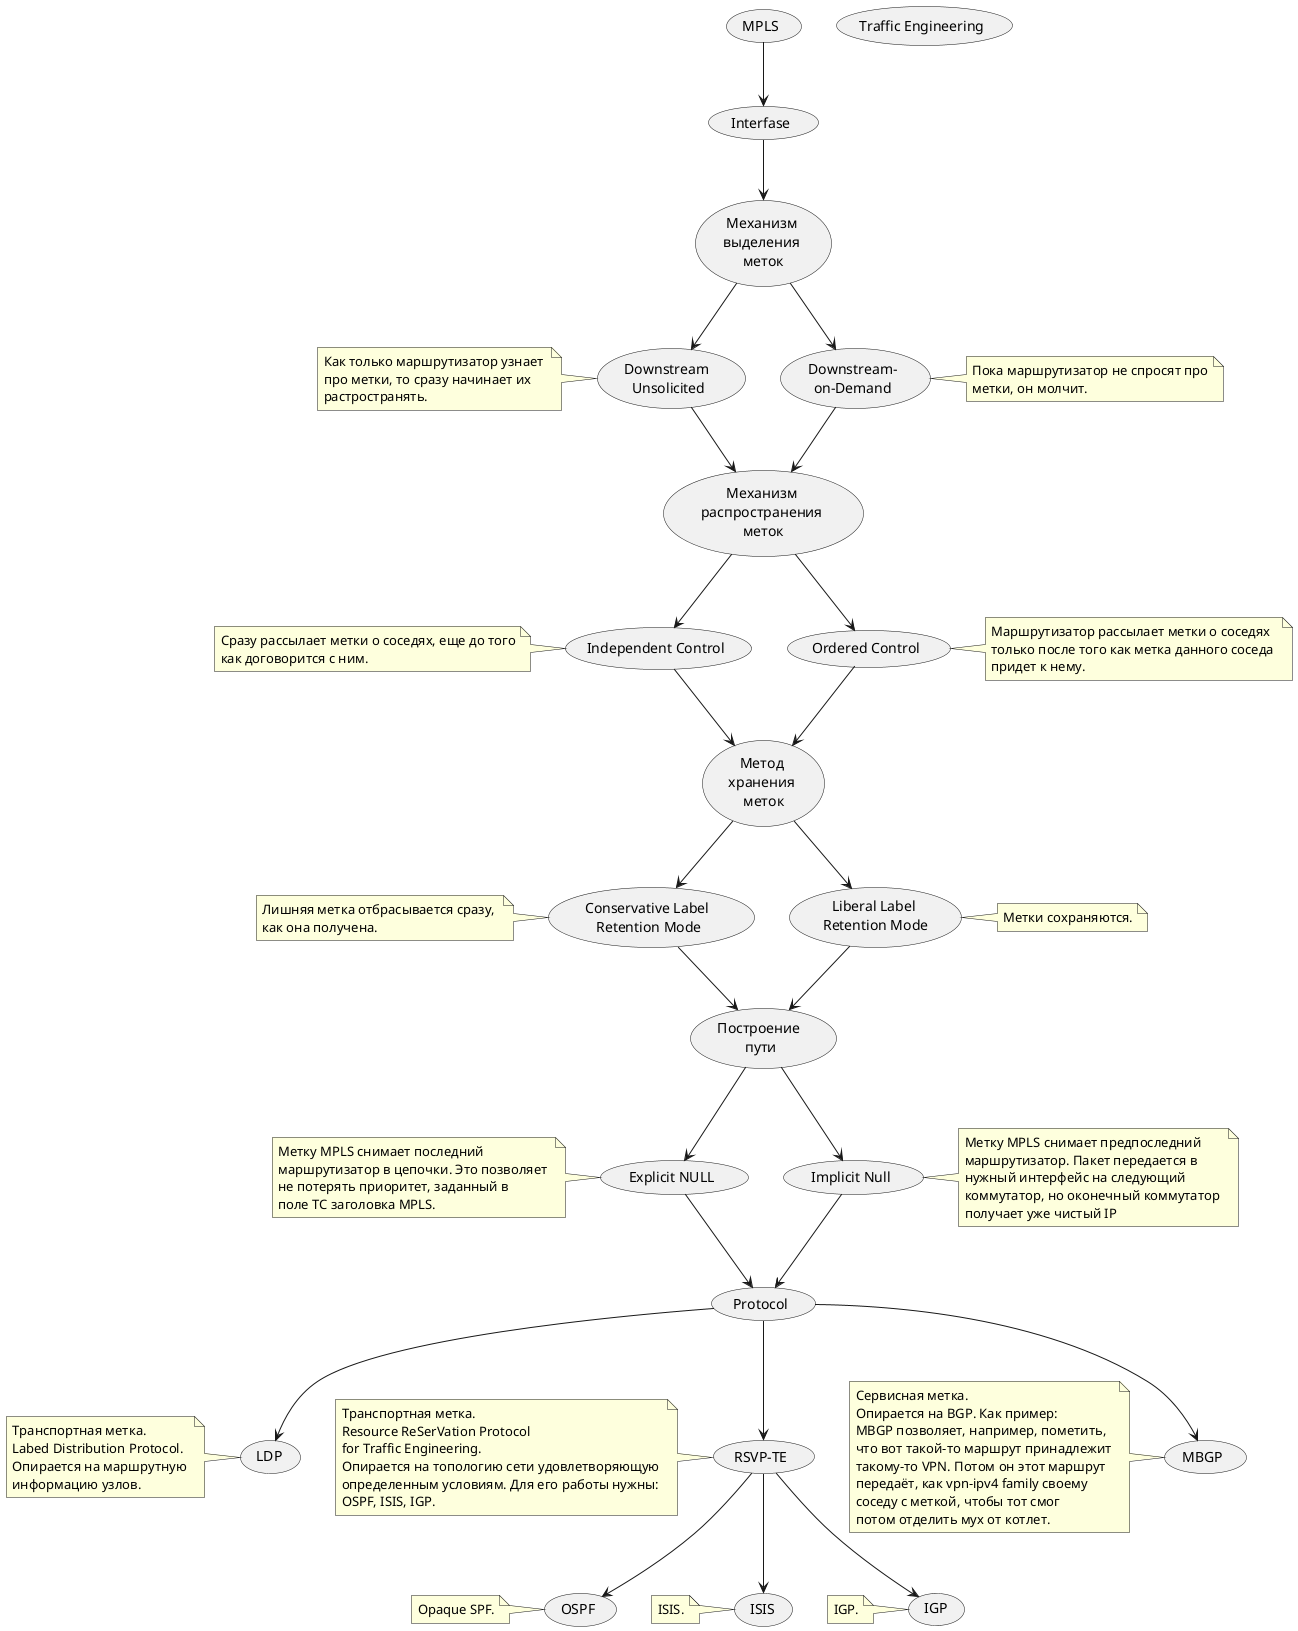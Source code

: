 @startuml

usecase (MPLS)
usecase (Interfase)

/' Механизм выделения меток '/
usecase (Механизм \nвыделения \nметок) as Stream
usecase (Downstream \nUnsolicited) as DU
note left of (DU)
    Как только маршрутизатор узнает 
    про метки, то сразу начинает их
    растространять.
end note
usecase (Downstream-\non-Demand) as DoD
note right of (DoD)
    Пока маршрутизатор не спросят про
    метки, он молчит.
end note
/' ===== ===== ===== ===== ===== ===== ===== '/

/' Механизм распространения меток '/
usecase (Механизм \nраспространения \nметок) as Control
usecase (Ordered Control) as OC
note right of (OC)
    Маршрутизатор рассылает метки о соседях
    только после того как метка данного соседа 
    придет к нему.
end note
usecase (Independent Control) as IC
note left of (IC)
    Сразу рассылает метки о соседях, еще до того
    как договорится с ним.
end note
/' ===== ===== ===== ===== ===== ===== ===== '/

/' Метод хранения меток '/
usecase (Метод \nхранения \nметок) as Mode
usecase (Liberal Label \nRetention Mode) as LLRM
note right of (LLRM)
    Метки сохраняются.
end note
usecase (Conservative Label \nRetention Mode) as CLRM
note left of (CLRM)
    Лишняя метка отбрасывается сразу, 
    как она получена.
end note
/' ===== ===== ===== ===== ===== ===== ===== '/

/' Способ построения пути '/
usecase (Построение \nпути) as Path

usecase (Explicit NULL) as Exp
note left of (Exp)
    Метку MPLS снимает последний 
    маршрутизатор в цепочки. Это позволяет 
    не потерять приоритет, заданный в 
    поле TC заголовка MPLS.
end note

usecase (Implicit Null) as Imp
note right of (Imp)
    Метку MPLS снимает предпоследний 
    маршрутизатор. Пакет передается в 
    нужный интерфейс на следующий 
    коммутатор, но оконечный коммутатор 
    получает уже чистый IP
end note
/' ===== ===== ===== ===== ===== ===== ===== '/

/' Протоколы распространения меток '/
usecase (Protocol)
usecase (LDP)
note left of (LDP)
    Транспортная метка.
    Labed Distribution Protocol.
    Опирается на маршрутную 
    информацию узлов.
end note

usecase (RSVP-TE)
note left of (RSVP-TE)
    Транспортная метка.
    Resource ReSerVation Protocol 
    for Traffic Engineering.
    Опирается на топологию сети удовлетворяющую 
    определенным условиям. Для его работы нужны:
    OSPF, ISIS, IGP.
end note

usecase (MBGP)
note left of (MBGP)
    Сервисная метка.
    Опирается на BGP. Как пример:
    MBGP позволяет, например, пометить, 
    что вот такой-то маршрут принадлежит 
    такому-то VPN. Потом он этот маршрут 
    передаёт, как vpn-ipv4 family своему 
    соседу с меткой, чтобы тот смог 
    потом отделить мух от котлет.
end note
/' ===== ===== ===== ===== ===== ===== ===== '/

/' Протоколы распространения меток '/
usecase (Traffic Engineering)
usecase (OSPF)
note left of (OSPF)
    Opaque SPF.
end note

usecase (ISIS)
note left of (ISIS)
    ISIS.
end note

usecase (IGP)
note left of (IGP)
    IGP.
end note
/' ===== ===== ===== ===== ===== ===== ===== '/

(MPLS) --> (Interfase)
(Interfase) --> (Stream)

(Stream) --> (DU)
(Stream) --> (DoD)
(DU) --> (Control)
(DoD) --> (Control)

(Control) --> (OC)
(Control) --> (IC)
(OC) --> (Mode)
(IC) --> (Mode)

(Mode) --> (LLRM)
(Mode) --> (CLRM)
(LLRM) --> (Path)
(CLRM) --> (Path)

(Path) --> (Exp)
(Path) --> (Imp)
(Exp) --> (Protocol)
(Imp) --> (Protocol)

(Protocol) --> (LDP)
(Protocol) --> (RSVP-TE)
(Protocol) --> (MBGP)

(RSVP-TE) --> (OSPF)
(RSVP-TE) --> (ISIS)
(RSVP-TE) --> (IGP)

@enduml
